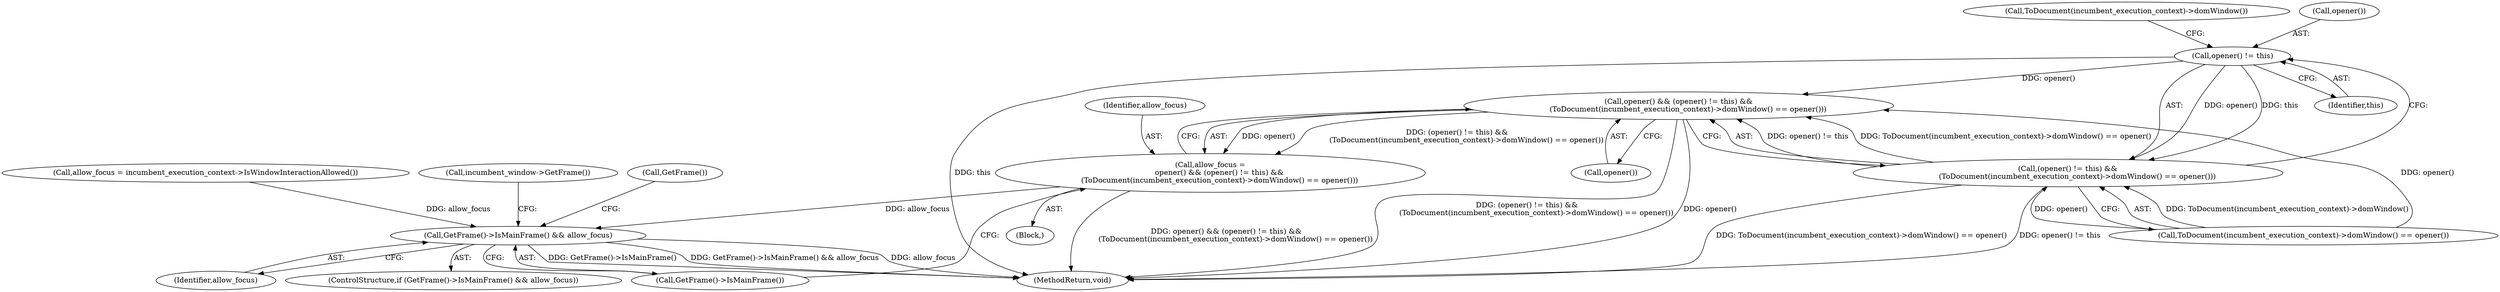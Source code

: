 digraph "0_Chrome_36f801fdbec07d116a6f4f07bb363f10897d6a51_4@API" {
"1000139" [label="(Call,opener() != this)"];
"1000136" [label="(Call,opener() && (opener() != this) &&\n        (ToDocument(incumbent_execution_context)->domWindow() == opener()))"];
"1000134" [label="(Call,allow_focus =\n        opener() && (opener() != this) &&\n        (ToDocument(incumbent_execution_context)->domWindow() == opener()))"];
"1000146" [label="(Call,GetFrame()->IsMainFrame() && allow_focus)"];
"1000138" [label="(Call,(opener() != this) &&\n        (ToDocument(incumbent_execution_context)->domWindow() == opener()))"];
"1000135" [label="(Identifier,allow_focus)"];
"1000134" [label="(Call,allow_focus =\n        opener() && (opener() != this) &&\n        (ToDocument(incumbent_execution_context)->domWindow() == opener()))"];
"1000154" [label="(MethodReturn,void)"];
"1000148" [label="(Identifier,allow_focus)"];
"1000141" [label="(Identifier,this)"];
"1000146" [label="(Call,GetFrame()->IsMainFrame() && allow_focus)"];
"1000145" [label="(ControlStructure,if (GetFrame()->IsMainFrame() && allow_focus))"];
"1000150" [label="(Call,incumbent_window->GetFrame())"];
"1000142" [label="(Call,ToDocument(incumbent_execution_context)->domWindow() == opener())"];
"1000138" [label="(Call,(opener() != this) &&\n        (ToDocument(incumbent_execution_context)->domWindow() == opener()))"];
"1000143" [label="(Call,ToDocument(incumbent_execution_context)->domWindow())"];
"1000131" [label="(Block,)"];
"1000140" [label="(Call,opener())"];
"1000152" [label="(Call,GetFrame())"];
"1000147" [label="(Call,GetFrame()->IsMainFrame())"];
"1000123" [label="(Call,allow_focus = incumbent_execution_context->IsWindowInteractionAllowed())"];
"1000139" [label="(Call,opener() != this)"];
"1000136" [label="(Call,opener() && (opener() != this) &&\n        (ToDocument(incumbent_execution_context)->domWindow() == opener()))"];
"1000137" [label="(Call,opener())"];
"1000139" -> "1000138"  [label="AST: "];
"1000139" -> "1000141"  [label="CFG: "];
"1000140" -> "1000139"  [label="AST: "];
"1000141" -> "1000139"  [label="AST: "];
"1000143" -> "1000139"  [label="CFG: "];
"1000138" -> "1000139"  [label="CFG: "];
"1000139" -> "1000154"  [label="DDG: this"];
"1000139" -> "1000136"  [label="DDG: opener()"];
"1000139" -> "1000138"  [label="DDG: opener()"];
"1000139" -> "1000138"  [label="DDG: this"];
"1000136" -> "1000134"  [label="AST: "];
"1000136" -> "1000137"  [label="CFG: "];
"1000136" -> "1000138"  [label="CFG: "];
"1000137" -> "1000136"  [label="AST: "];
"1000138" -> "1000136"  [label="AST: "];
"1000134" -> "1000136"  [label="CFG: "];
"1000136" -> "1000154"  [label="DDG: (opener() != this) &&\n        (ToDocument(incumbent_execution_context)->domWindow() == opener())"];
"1000136" -> "1000154"  [label="DDG: opener()"];
"1000136" -> "1000134"  [label="DDG: opener()"];
"1000136" -> "1000134"  [label="DDG: (opener() != this) &&\n        (ToDocument(incumbent_execution_context)->domWindow() == opener())"];
"1000142" -> "1000136"  [label="DDG: opener()"];
"1000138" -> "1000136"  [label="DDG: opener() != this"];
"1000138" -> "1000136"  [label="DDG: ToDocument(incumbent_execution_context)->domWindow() == opener()"];
"1000134" -> "1000131"  [label="AST: "];
"1000135" -> "1000134"  [label="AST: "];
"1000147" -> "1000134"  [label="CFG: "];
"1000134" -> "1000154"  [label="DDG: opener() && (opener() != this) &&\n        (ToDocument(incumbent_execution_context)->domWindow() == opener())"];
"1000134" -> "1000146"  [label="DDG: allow_focus"];
"1000146" -> "1000145"  [label="AST: "];
"1000146" -> "1000147"  [label="CFG: "];
"1000146" -> "1000148"  [label="CFG: "];
"1000147" -> "1000146"  [label="AST: "];
"1000148" -> "1000146"  [label="AST: "];
"1000150" -> "1000146"  [label="CFG: "];
"1000152" -> "1000146"  [label="CFG: "];
"1000146" -> "1000154"  [label="DDG: GetFrame()->IsMainFrame() && allow_focus"];
"1000146" -> "1000154"  [label="DDG: allow_focus"];
"1000146" -> "1000154"  [label="DDG: GetFrame()->IsMainFrame()"];
"1000123" -> "1000146"  [label="DDG: allow_focus"];
"1000138" -> "1000142"  [label="CFG: "];
"1000142" -> "1000138"  [label="AST: "];
"1000138" -> "1000154"  [label="DDG: ToDocument(incumbent_execution_context)->domWindow() == opener()"];
"1000138" -> "1000154"  [label="DDG: opener() != this"];
"1000142" -> "1000138"  [label="DDG: ToDocument(incumbent_execution_context)->domWindow()"];
"1000142" -> "1000138"  [label="DDG: opener()"];
}
